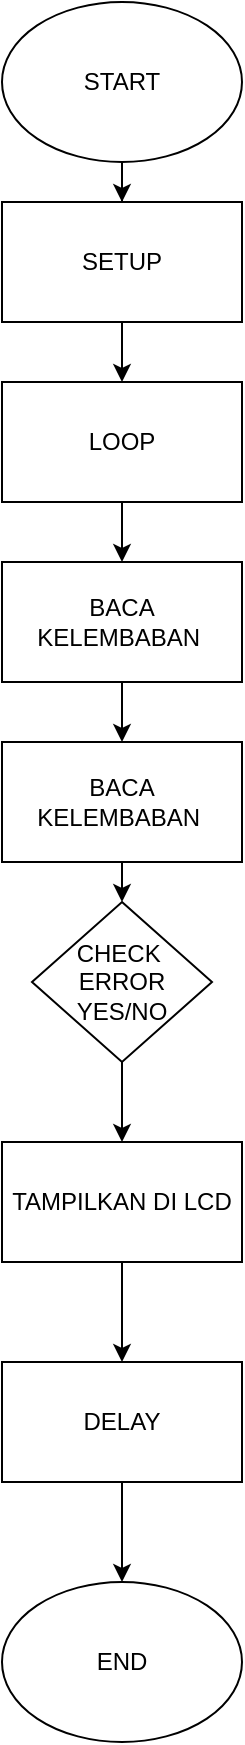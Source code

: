 <mxfile version="24.8.3">
  <diagram name="Page-1" id="1W6I4KBkwkuZq88ASg7I">
    <mxGraphModel dx="794" dy="454" grid="1" gridSize="10" guides="1" tooltips="1" connect="1" arrows="1" fold="1" page="1" pageScale="1" pageWidth="850" pageHeight="1100" math="0" shadow="0">
      <root>
        <mxCell id="0" />
        <mxCell id="1" parent="0" />
        <mxCell id="aIcOWZNce-hFPu_x_ESW-25" style="edgeStyle=orthogonalEdgeStyle;rounded=0;orthogonalLoop=1;jettySize=auto;html=1;exitX=0.5;exitY=1;exitDx=0;exitDy=0;" parent="1" source="aIcOWZNce-hFPu_x_ESW-1" target="aIcOWZNce-hFPu_x_ESW-2" edge="1">
          <mxGeometry relative="1" as="geometry" />
        </mxCell>
        <mxCell id="aIcOWZNce-hFPu_x_ESW-1" value="START" style="ellipse;whiteSpace=wrap;html=1;" parent="1" vertex="1">
          <mxGeometry x="350" width="120" height="80" as="geometry" />
        </mxCell>
        <mxCell id="aIcOWZNce-hFPu_x_ESW-23" style="edgeStyle=orthogonalEdgeStyle;rounded=0;orthogonalLoop=1;jettySize=auto;html=1;exitX=0.5;exitY=1;exitDx=0;exitDy=0;" parent="1" source="aIcOWZNce-hFPu_x_ESW-2" target="aIcOWZNce-hFPu_x_ESW-3" edge="1">
          <mxGeometry relative="1" as="geometry" />
        </mxCell>
        <mxCell id="aIcOWZNce-hFPu_x_ESW-2" value="SETUP" style="rounded=0;whiteSpace=wrap;html=1;" parent="1" vertex="1">
          <mxGeometry x="350" y="100" width="120" height="60" as="geometry" />
        </mxCell>
        <mxCell id="aIcOWZNce-hFPu_x_ESW-22" style="edgeStyle=orthogonalEdgeStyle;rounded=0;orthogonalLoop=1;jettySize=auto;html=1;exitX=0.5;exitY=1;exitDx=0;exitDy=0;entryX=0.5;entryY=0;entryDx=0;entryDy=0;" parent="1" source="aIcOWZNce-hFPu_x_ESW-3" target="aIcOWZNce-hFPu_x_ESW-4" edge="1">
          <mxGeometry relative="1" as="geometry" />
        </mxCell>
        <mxCell id="aIcOWZNce-hFPu_x_ESW-3" value="LOOP" style="rounded=0;whiteSpace=wrap;html=1;" parent="1" vertex="1">
          <mxGeometry x="350" y="190" width="120" height="60" as="geometry" />
        </mxCell>
        <mxCell id="zEe-ULk6dkKn63EyE4wZ-2" style="edgeStyle=orthogonalEdgeStyle;rounded=0;orthogonalLoop=1;jettySize=auto;html=1;exitX=0.5;exitY=1;exitDx=0;exitDy=0;entryX=0.5;entryY=0;entryDx=0;entryDy=0;" edge="1" parent="1" source="aIcOWZNce-hFPu_x_ESW-4" target="zEe-ULk6dkKn63EyE4wZ-1">
          <mxGeometry relative="1" as="geometry" />
        </mxCell>
        <mxCell id="aIcOWZNce-hFPu_x_ESW-4" value="BACA KELEMBABAN&amp;nbsp;" style="rounded=0;whiteSpace=wrap;html=1;" parent="1" vertex="1">
          <mxGeometry x="350" y="280" width="120" height="60" as="geometry" />
        </mxCell>
        <mxCell id="aIcOWZNce-hFPu_x_ESW-21" style="edgeStyle=orthogonalEdgeStyle;rounded=0;orthogonalLoop=1;jettySize=auto;html=1;exitX=0.5;exitY=1;exitDx=0;exitDy=0;" parent="1" source="aIcOWZNce-hFPu_x_ESW-5" target="aIcOWZNce-hFPu_x_ESW-6" edge="1">
          <mxGeometry relative="1" as="geometry" />
        </mxCell>
        <mxCell id="aIcOWZNce-hFPu_x_ESW-5" value="CHECK&amp;nbsp;&lt;div&gt;ERROR&lt;/div&gt;&lt;div&gt;YES/NO&lt;/div&gt;" style="rhombus;whiteSpace=wrap;html=1;" parent="1" vertex="1">
          <mxGeometry x="365" y="450" width="90" height="80" as="geometry" />
        </mxCell>
        <mxCell id="aIcOWZNce-hFPu_x_ESW-10" value="" style="edgeStyle=orthogonalEdgeStyle;rounded=0;orthogonalLoop=1;jettySize=auto;html=1;" parent="1" source="aIcOWZNce-hFPu_x_ESW-6" target="aIcOWZNce-hFPu_x_ESW-7" edge="1">
          <mxGeometry relative="1" as="geometry" />
        </mxCell>
        <mxCell id="aIcOWZNce-hFPu_x_ESW-6" value="TAMPILKAN DI LCD" style="rounded=0;whiteSpace=wrap;html=1;" parent="1" vertex="1">
          <mxGeometry x="350" y="570" width="120" height="60" as="geometry" />
        </mxCell>
        <mxCell id="aIcOWZNce-hFPu_x_ESW-26" style="edgeStyle=orthogonalEdgeStyle;rounded=0;orthogonalLoop=1;jettySize=auto;html=1;exitX=0.5;exitY=1;exitDx=0;exitDy=0;entryX=0.5;entryY=0;entryDx=0;entryDy=0;" parent="1" source="aIcOWZNce-hFPu_x_ESW-7" target="aIcOWZNce-hFPu_x_ESW-8" edge="1">
          <mxGeometry relative="1" as="geometry" />
        </mxCell>
        <mxCell id="aIcOWZNce-hFPu_x_ESW-7" value="DELAY" style="rounded=0;whiteSpace=wrap;html=1;" parent="1" vertex="1">
          <mxGeometry x="350" y="680" width="120" height="60" as="geometry" />
        </mxCell>
        <mxCell id="aIcOWZNce-hFPu_x_ESW-8" value="END" style="ellipse;whiteSpace=wrap;html=1;" parent="1" vertex="1">
          <mxGeometry x="350" y="790" width="120" height="80" as="geometry" />
        </mxCell>
        <mxCell id="zEe-ULk6dkKn63EyE4wZ-3" style="edgeStyle=orthogonalEdgeStyle;rounded=0;orthogonalLoop=1;jettySize=auto;html=1;exitX=0.5;exitY=1;exitDx=0;exitDy=0;entryX=0.5;entryY=0;entryDx=0;entryDy=0;" edge="1" parent="1" source="zEe-ULk6dkKn63EyE4wZ-1" target="aIcOWZNce-hFPu_x_ESW-5">
          <mxGeometry relative="1" as="geometry" />
        </mxCell>
        <mxCell id="zEe-ULk6dkKn63EyE4wZ-1" value="BACA KELEMBABAN&amp;nbsp;" style="rounded=0;whiteSpace=wrap;html=1;" vertex="1" parent="1">
          <mxGeometry x="350" y="370" width="120" height="60" as="geometry" />
        </mxCell>
      </root>
    </mxGraphModel>
  </diagram>
</mxfile>

